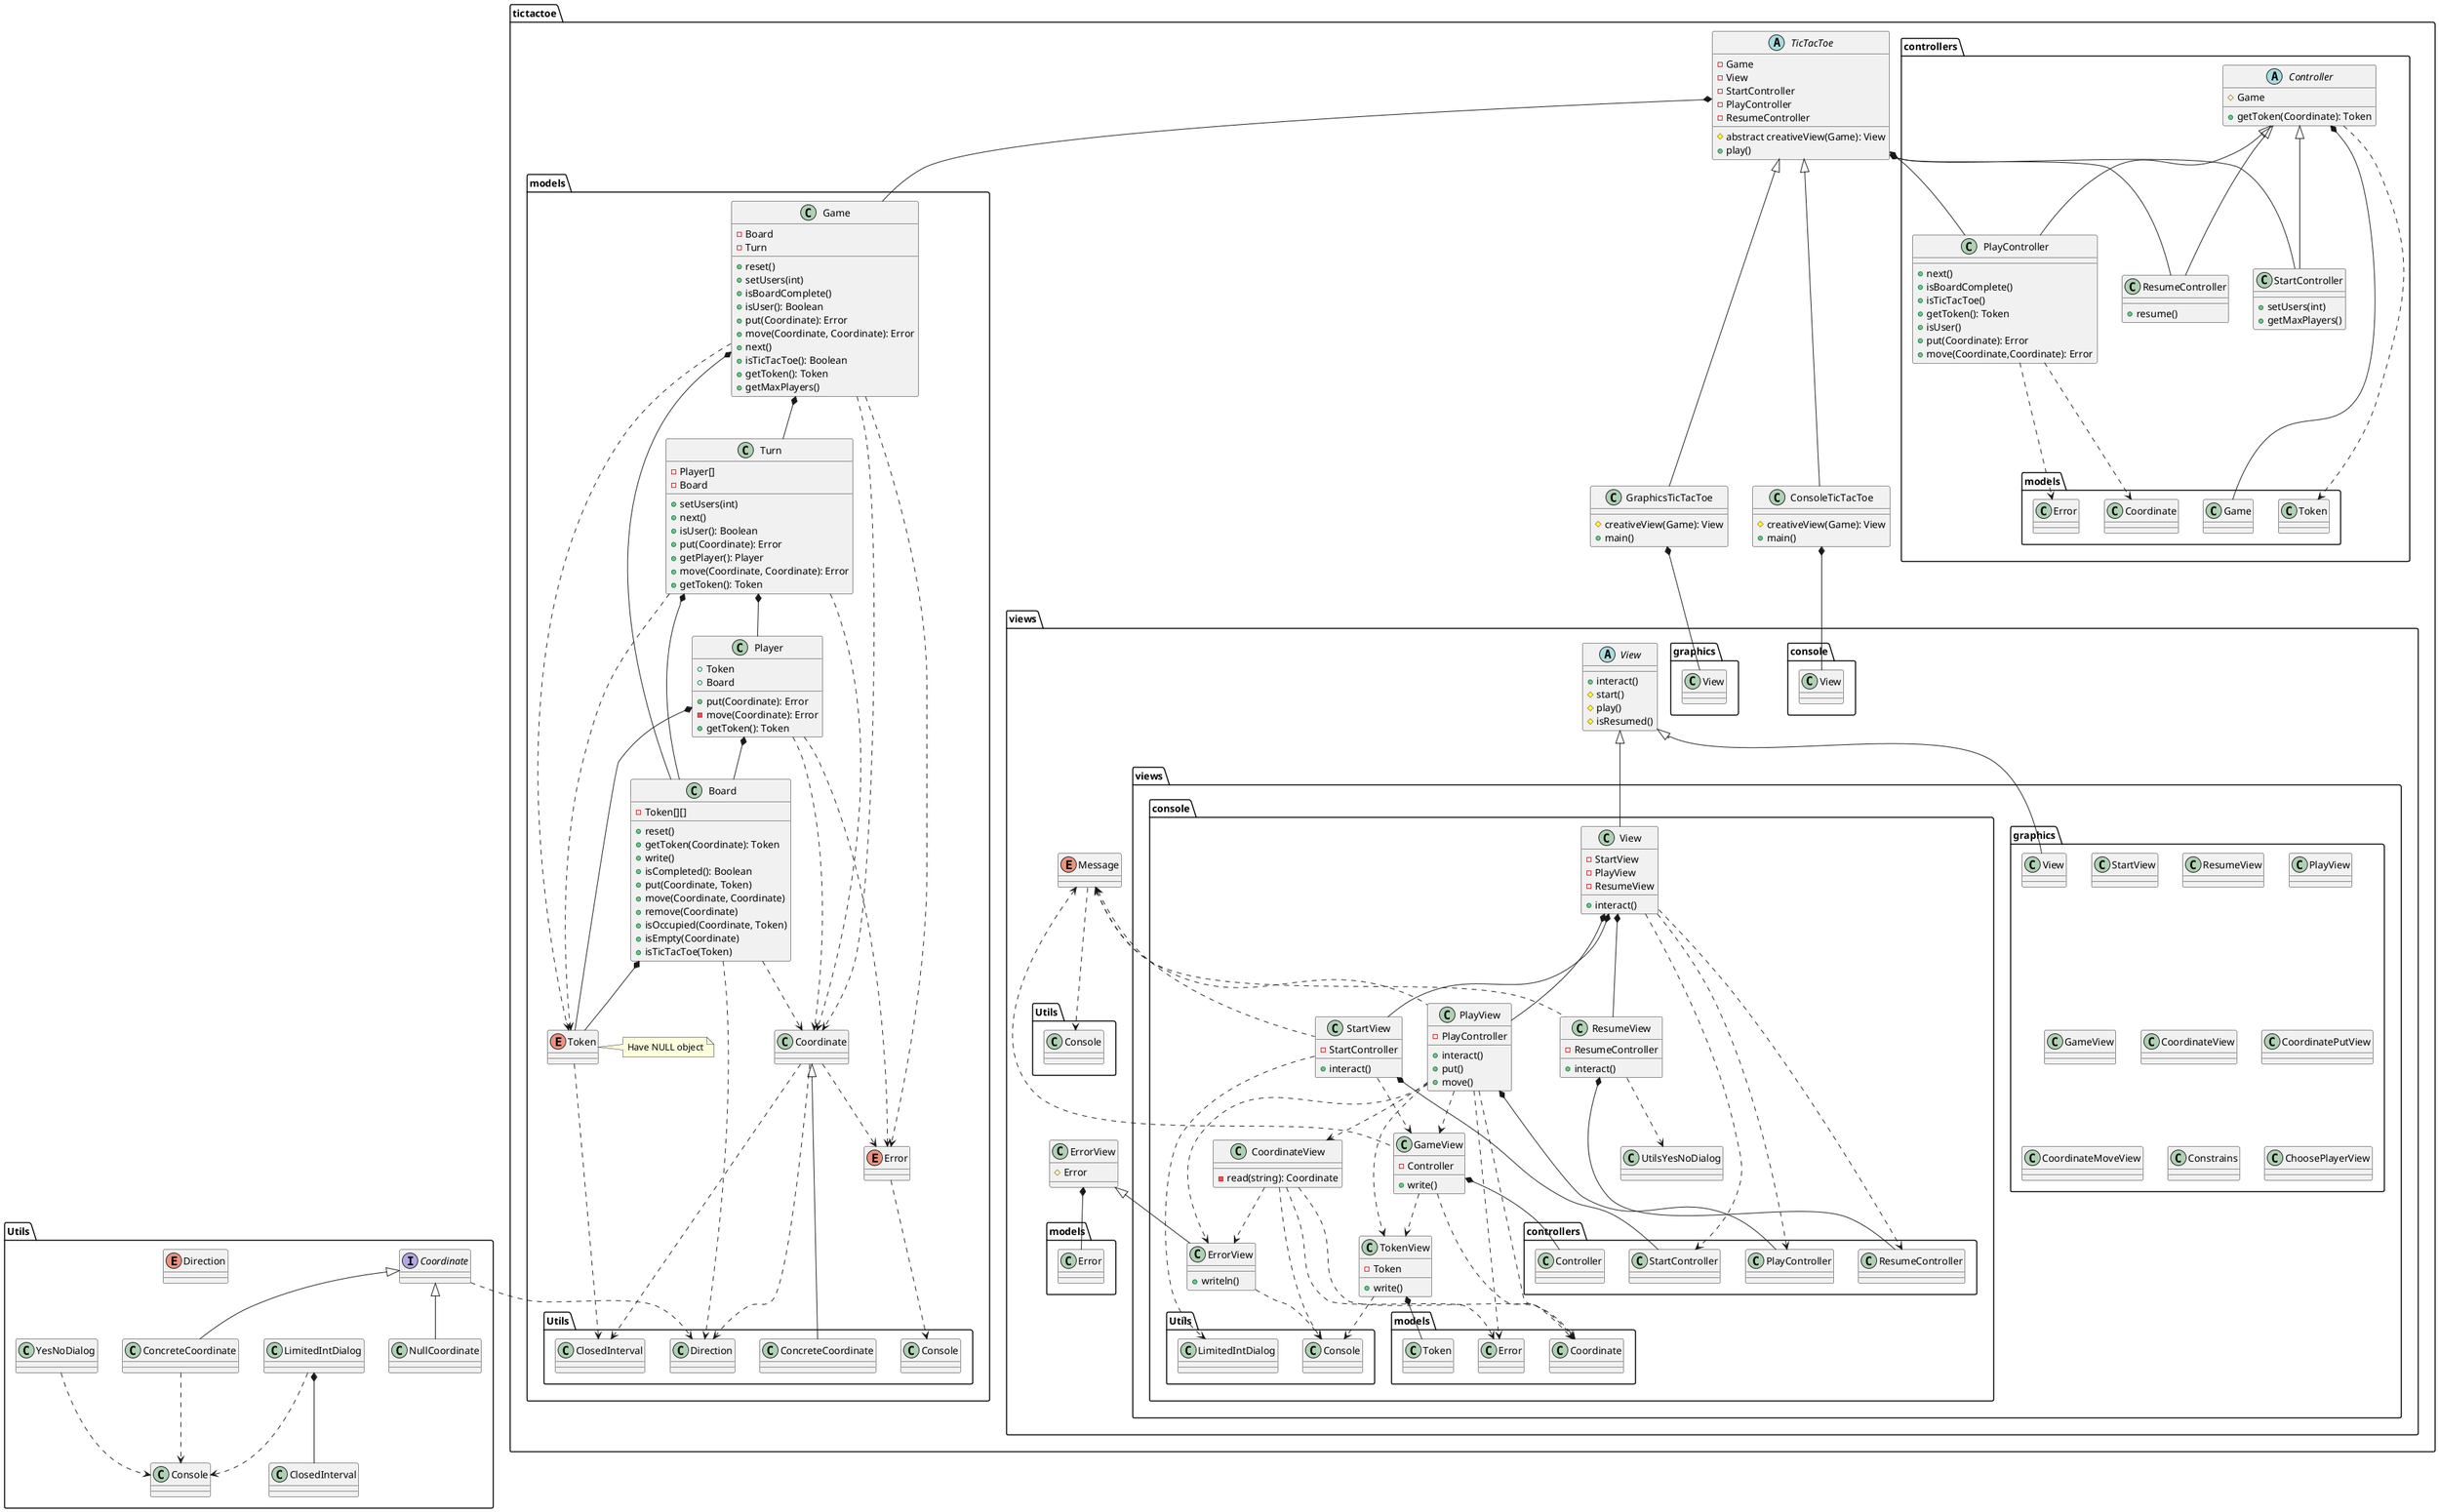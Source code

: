 @startuml DomainModel
' Split into 4 pages
page 2x2
skinparam pageMargin 10
skinparam pageExternalColor gray
skinparam pageBorderColor black

namespace tictactoe {
    abstract Class TicTacToe{
        - Game
        - View
        - StartController
        - PlayController
        - ResumeController
        # abstract creativeView(Game): View
        + play()
    }
    TicTacToe *-- models.Game
    TicTacToe *-- controllers.PlayController
    TicTacToe *-- controllers.ResumeController
    TicTacToe *-- controllers.StartController

    Class ConsoleTicTacToe{
        # creativeView(Game): View
        + main()
    }
    TicTacToe <|--- ConsoleTicTacToe
    ConsoleTicTacToe *-- views.console.View

    Class GraphicsTicTacToe{
        # creativeView(Game): View
        + main()
    }
    TicTacToe <|--- GraphicsTicTacToe
    GraphicsTicTacToe *-- views.graphics.View
    
    namespace models{
        Class Game{
            - Board
            - Turn
            + reset()
            + setUsers(int)
            + isBoardComplete()
            + isUser(): Boolean
            + put(Coordinate): Error
            + move(Coordinate, Coordinate): Error
            + next()
            + isTicTacToe(): Boolean
            + getToken(): Token
            + getMaxPlayers()
        }
        Game *-- Board
        Game *-- Turn
        Game ..> Error
        Game ..> Coordinate
        Game ..> Token

        Class Board{
            - Token[][]
            + reset()
            + getToken(Coordinate): Token
            + write()
            + isCompleted(): Boolean
            + put(Coordinate, Token)
            + move(Coordinate, Coordinate)
            + remove(Coordinate)
            + isOccupied(Coordinate, Token)
            + isEmpty(Coordinate)
            + isTicTacToe(Token)
        }
        Board *-- Token
        Board ..> Coordinate
        Board ...> Utils.Direction

        Class Coordinate
        Coordinate <|-- Utils.ConcreteCoordinate
        Coordinate ...> Utils.Direction
        Coordinate ...> Utils.ClosedInterval
        Coordinate ..> Error

        enum Error
        Error ...> Utils.Console

        Class Player{
            + Token
            + Board
            + put(Coordinate): Error
            - move(Coordinate): Error
            + getToken(): Token
        }
        Player *-- Token
        Player *-- Board
        Player ..> Coordinate
        Player ..> Error

        enum Token
        note right: Have NULL object
        Token ...> Utils.ClosedInterval

        Class Turn {
            - Player[]
            - Board
            + setUsers(int)
            + next()
            + isUser(): Boolean
            + put(Coordinate): Error
            + getPlayer(): Player
            + move(Coordinate, Coordinate): Error
            + getToken(): Token
        }
        Turn *-- Board
        Turn *-- Player
        Turn ..> Token
        Turn ..> Coordinate
    }

    namespace views{
        abstract Class View{
            + interact()
            # start()
            # play()
            # isResumed()
        }
        View <|-- views.console.View
        View <|-- views.graphics.View

        enum Message
        Message ..> Utils.Console
        Message <.. views.console.StartView
        Message <.. views.console.GameView
        Message <.. views.console.ResumeView
        Message <.. views.console.PlayView

        Class ErrorView{
            # Error
        }
        ErrorView *-- models.Error
        ErrorView <|-- views.console.ErrorView

        namespace views.console{
            Class View{
                - StartView
                - PlayView
                - ResumeView
                + interact()
            }
            View *-- StartView
            View *-- PlayView
            View *-- ResumeView
            View ..> controllers.StartController
            View ..> controllers.PlayController
            View ..> controllers.ResumeController
   
            Class StartView{
                - StartController
                + interact()
            }
            StartView *-- controllers.StartController
            StartView ..> Utils.LimitedIntDialog
            StartView ..> GameView

            Class PlayView{
                - PlayController
                + interact()
                + put()
                + move()
            }
            PlayView *-- controllers.PlayController
            PlayView ..> models.Error
            PlayView ..> models.Coordinate
            PlayView ..> TokenView
            PlayView ..> ErrorView
            PlayView ..> GameView
            PlayView ..> CoordinateView

            Class ResumeView{
                - ResumeController
                + interact()
            }
            ResumeView *-- controllers.ResumeController
            ResumeView ..> UtilsYesNoDialog
            
            Class CoordinateView{
                - read(string): Coordinate
            }
            CoordinateView ..> models.Coordinate
            CoordinateView ..> models.Error
            CoordinateView ..> Utils.Console
            CoordinateView ..> ErrorView

            Class TokenView{
                    - Token
                    + write()
            }
            TokenView *-- models.Token
            TokenView ..> Utils.Console

            Class ErrorView{
                    + writeln()
            }
            ErrorView ..> Utils.Console

            Class GameView{
                    - Controller
                    + write()
            }
            GameView *-- controllers.Controller
            GameView ..> models.Coordinate
            GameView ..> TokenView       
        }

        namespace views.graphics{
            Class View
            Class StartView
            Class ResumeView
            Class PlayView
            Class GameView
            Class CoordinateView
            Class CoordinatePutView
            Class CoordinateMoveView
            Class Constrains
            Class ChoosePlayerView
        }

    }

    namespace controllers{
        abstract Class Controller{
            # Game
            + getToken(Coordinate): Token
        }
        Controller *-- models.Game
        Controller ..> models.Token
        Class StartController{
            + setUsers(int)
            + getMaxPlayers()
        }
        Controller <|-- StartController
        Class PlayController{
            + next()
            + isBoardComplete()
            + isTicTacToe()
            + getToken(): Token
            + isUser()
            + put(Coordinate): Error
            + move(Coordinate,Coordinate): Error
        }
        Controller <|-- PlayController
        PlayController ..> models.Coordinate
        PlayController ..> models.Error
        Class ResumeController{
            + resume()
        }
        Controller <|-- ResumeController
    }
}

namespace Utils {
    Class ClosedInterval
    Class ConcreteCoordinate
    ConcreteCoordinate ..> Console
    Class Console 
    interface Coordinate 
    Coordinate ..> Direction
    enum Direction
    Class LimitedIntDialog
    LimitedIntDialog *-- ClosedInterval
    LimitedIntDialog ..> Console
    Class NullCoordinate
    Coordinate <|-- NullCoordinate
    Coordinate <|-- ConcreteCoordinate
    Class YesNoDialog
    YesNoDialog ..> Console
}
@enduml